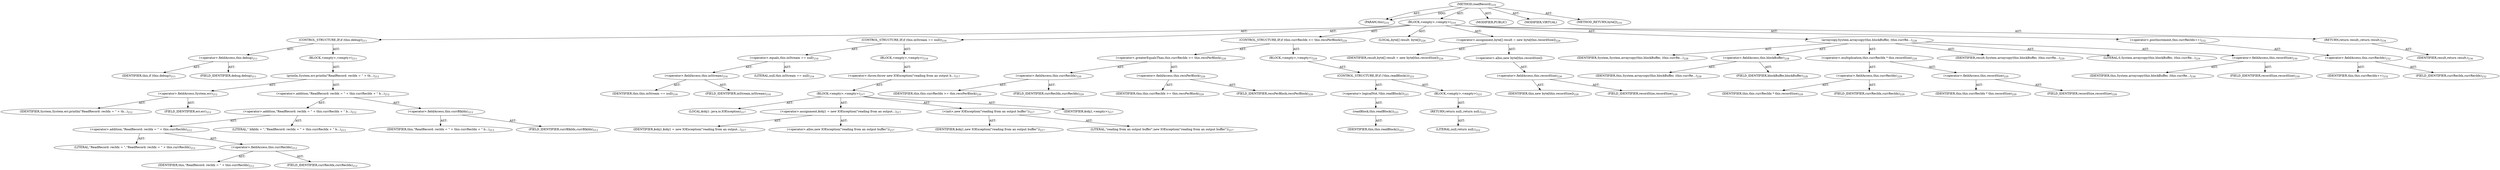 digraph "readRecord" {  
"111669149708" [label = <(METHOD,readRecord)<SUB>210</SUB>> ]
"115964116998" [label = <(PARAM,this)<SUB>210</SUB>> ]
"25769803797" [label = <(BLOCK,&lt;empty&gt;,&lt;empty&gt;)<SUB>210</SUB>> ]
"47244640264" [label = <(CONTROL_STRUCTURE,IF,if (this.debug))<SUB>211</SUB>> ]
"30064771149" [label = <(&lt;operator&gt;.fieldAccess,this.debug)<SUB>211</SUB>> ]
"68719476762" [label = <(IDENTIFIER,this,if (this.debug))<SUB>211</SUB>> ]
"55834574881" [label = <(FIELD_IDENTIFIER,debug,debug)<SUB>211</SUB>> ]
"25769803798" [label = <(BLOCK,&lt;empty&gt;,&lt;empty&gt;)<SUB>211</SUB>> ]
"30064771150" [label = <(println,System.err.println(&quot;ReadRecord: recIdx = &quot; + th...)<SUB>212</SUB>> ]
"30064771151" [label = <(&lt;operator&gt;.fieldAccess,System.err)<SUB>212</SUB>> ]
"68719476880" [label = <(IDENTIFIER,System,System.err.println(&quot;ReadRecord: recIdx = &quot; + th...)<SUB>212</SUB>> ]
"55834574882" [label = <(FIELD_IDENTIFIER,err,err)<SUB>212</SUB>> ]
"30064771152" [label = <(&lt;operator&gt;.addition,&quot;ReadRecord: recIdx = &quot; + this.currRecIdx + &quot; b...)<SUB>212</SUB>> ]
"30064771153" [label = <(&lt;operator&gt;.addition,&quot;ReadRecord: recIdx = &quot; + this.currRecIdx + &quot; b...)<SUB>212</SUB>> ]
"30064771154" [label = <(&lt;operator&gt;.addition,&quot;ReadRecord: recIdx = &quot; + this.currRecIdx)<SUB>212</SUB>> ]
"90194313231" [label = <(LITERAL,&quot;ReadRecord: recIdx = &quot;,&quot;ReadRecord: recIdx = &quot; + this.currRecIdx)<SUB>212</SUB>> ]
"30064771155" [label = <(&lt;operator&gt;.fieldAccess,this.currRecIdx)<SUB>212</SUB>> ]
"68719476763" [label = <(IDENTIFIER,this,&quot;ReadRecord: recIdx = &quot; + this.currRecIdx)<SUB>212</SUB>> ]
"55834574883" [label = <(FIELD_IDENTIFIER,currRecIdx,currRecIdx)<SUB>212</SUB>> ]
"90194313232" [label = <(LITERAL,&quot; blkIdx = &quot;,&quot;ReadRecord: recIdx = &quot; + this.currRecIdx + &quot; b...)<SUB>213</SUB>> ]
"30064771156" [label = <(&lt;operator&gt;.fieldAccess,this.currBlkIdx)<SUB>213</SUB>> ]
"68719476764" [label = <(IDENTIFIER,this,&quot;ReadRecord: recIdx = &quot; + this.currRecIdx + &quot; b...)<SUB>213</SUB>> ]
"55834574884" [label = <(FIELD_IDENTIFIER,currBlkIdx,currBlkIdx)<SUB>213</SUB>> ]
"47244640265" [label = <(CONTROL_STRUCTURE,IF,if (this.inStream == null))<SUB>216</SUB>> ]
"30064771157" [label = <(&lt;operator&gt;.equals,this.inStream == null)<SUB>216</SUB>> ]
"30064771158" [label = <(&lt;operator&gt;.fieldAccess,this.inStream)<SUB>216</SUB>> ]
"68719476765" [label = <(IDENTIFIER,this,this.inStream == null)<SUB>216</SUB>> ]
"55834574885" [label = <(FIELD_IDENTIFIER,inStream,inStream)<SUB>216</SUB>> ]
"90194313233" [label = <(LITERAL,null,this.inStream == null)<SUB>216</SUB>> ]
"25769803799" [label = <(BLOCK,&lt;empty&gt;,&lt;empty&gt;)<SUB>216</SUB>> ]
"30064771159" [label = <(&lt;operator&gt;.throw,throw new IOException(&quot;reading from an output b...)<SUB>217</SUB>> ]
"25769803800" [label = <(BLOCK,&lt;empty&gt;,&lt;empty&gt;)<SUB>217</SUB>> ]
"94489280515" [label = <(LOCAL,$obj1: java.io.IOException)<SUB>217</SUB>> ]
"30064771160" [label = <(&lt;operator&gt;.assignment,$obj1 = new IOException(&quot;reading from an output...)<SUB>217</SUB>> ]
"68719476881" [label = <(IDENTIFIER,$obj1,$obj1 = new IOException(&quot;reading from an output...)<SUB>217</SUB>> ]
"30064771161" [label = <(&lt;operator&gt;.alloc,new IOException(&quot;reading from an output buffer&quot;))<SUB>217</SUB>> ]
"30064771162" [label = <(&lt;init&gt;,new IOException(&quot;reading from an output buffer&quot;))<SUB>217</SUB>> ]
"68719476882" [label = <(IDENTIFIER,$obj1,new IOException(&quot;reading from an output buffer&quot;))<SUB>217</SUB>> ]
"90194313234" [label = <(LITERAL,&quot;reading from an output buffer&quot;,new IOException(&quot;reading from an output buffer&quot;))<SUB>217</SUB>> ]
"68719476883" [label = <(IDENTIFIER,$obj1,&lt;empty&gt;)<SUB>217</SUB>> ]
"47244640266" [label = <(CONTROL_STRUCTURE,IF,if (this.currRecIdx &gt;= this.recsPerBlock))<SUB>220</SUB>> ]
"30064771163" [label = <(&lt;operator&gt;.greaterEqualsThan,this.currRecIdx &gt;= this.recsPerBlock)<SUB>220</SUB>> ]
"30064771164" [label = <(&lt;operator&gt;.fieldAccess,this.currRecIdx)<SUB>220</SUB>> ]
"68719476766" [label = <(IDENTIFIER,this,this.currRecIdx &gt;= this.recsPerBlock)<SUB>220</SUB>> ]
"55834574886" [label = <(FIELD_IDENTIFIER,currRecIdx,currRecIdx)<SUB>220</SUB>> ]
"30064771165" [label = <(&lt;operator&gt;.fieldAccess,this.recsPerBlock)<SUB>220</SUB>> ]
"68719476767" [label = <(IDENTIFIER,this,this.currRecIdx &gt;= this.recsPerBlock)<SUB>220</SUB>> ]
"55834574887" [label = <(FIELD_IDENTIFIER,recsPerBlock,recsPerBlock)<SUB>220</SUB>> ]
"25769803801" [label = <(BLOCK,&lt;empty&gt;,&lt;empty&gt;)<SUB>220</SUB>> ]
"47244640267" [label = <(CONTROL_STRUCTURE,IF,if (!this.readBlock()))<SUB>221</SUB>> ]
"30064771166" [label = <(&lt;operator&gt;.logicalNot,!this.readBlock())<SUB>221</SUB>> ]
"30064771167" [label = <(readBlock,this.readBlock())<SUB>221</SUB>> ]
"68719476768" [label = <(IDENTIFIER,this,this.readBlock())<SUB>221</SUB>> ]
"25769803802" [label = <(BLOCK,&lt;empty&gt;,&lt;empty&gt;)<SUB>221</SUB>> ]
"146028888069" [label = <(RETURN,return null;,return null;)<SUB>222</SUB>> ]
"90194313235" [label = <(LITERAL,null,return null;)<SUB>222</SUB>> ]
"94489280516" [label = <(LOCAL,byte[] result: byte[])<SUB>226</SUB>> ]
"30064771168" [label = <(&lt;operator&gt;.assignment,byte[] result = new byte[this.recordSize])<SUB>226</SUB>> ]
"68719476884" [label = <(IDENTIFIER,result,byte[] result = new byte[this.recordSize])<SUB>226</SUB>> ]
"30064771169" [label = <(&lt;operator&gt;.alloc,new byte[this.recordSize])> ]
"30064771170" [label = <(&lt;operator&gt;.fieldAccess,this.recordSize)<SUB>226</SUB>> ]
"68719476769" [label = <(IDENTIFIER,this,new byte[this.recordSize])<SUB>226</SUB>> ]
"55834574888" [label = <(FIELD_IDENTIFIER,recordSize,recordSize)<SUB>226</SUB>> ]
"30064771171" [label = <(arraycopy,System.arraycopy(this.blockBuffer, (this.currRe...)<SUB>228</SUB>> ]
"68719476885" [label = <(IDENTIFIER,System,System.arraycopy(this.blockBuffer, (this.currRe...)<SUB>228</SUB>> ]
"30064771172" [label = <(&lt;operator&gt;.fieldAccess,this.blockBuffer)<SUB>228</SUB>> ]
"68719476770" [label = <(IDENTIFIER,this,System.arraycopy(this.blockBuffer, (this.currRe...)<SUB>228</SUB>> ]
"55834574889" [label = <(FIELD_IDENTIFIER,blockBuffer,blockBuffer)<SUB>228</SUB>> ]
"30064771173" [label = <(&lt;operator&gt;.multiplication,this.currRecIdx * this.recordSize)<SUB>229</SUB>> ]
"30064771174" [label = <(&lt;operator&gt;.fieldAccess,this.currRecIdx)<SUB>229</SUB>> ]
"68719476771" [label = <(IDENTIFIER,this,this.currRecIdx * this.recordSize)<SUB>229</SUB>> ]
"55834574890" [label = <(FIELD_IDENTIFIER,currRecIdx,currRecIdx)<SUB>229</SUB>> ]
"30064771175" [label = <(&lt;operator&gt;.fieldAccess,this.recordSize)<SUB>229</SUB>> ]
"68719476772" [label = <(IDENTIFIER,this,this.currRecIdx * this.recordSize)<SUB>229</SUB>> ]
"55834574891" [label = <(FIELD_IDENTIFIER,recordSize,recordSize)<SUB>229</SUB>> ]
"68719476886" [label = <(IDENTIFIER,result,System.arraycopy(this.blockBuffer, (this.currRe...)<SUB>229</SUB>> ]
"90194313236" [label = <(LITERAL,0,System.arraycopy(this.blockBuffer, (this.currRe...)<SUB>229</SUB>> ]
"30064771176" [label = <(&lt;operator&gt;.fieldAccess,this.recordSize)<SUB>230</SUB>> ]
"68719476773" [label = <(IDENTIFIER,this,System.arraycopy(this.blockBuffer, (this.currRe...)<SUB>230</SUB>> ]
"55834574892" [label = <(FIELD_IDENTIFIER,recordSize,recordSize)<SUB>230</SUB>> ]
"30064771177" [label = <(&lt;operator&gt;.postIncrement,this.currRecIdx++)<SUB>232</SUB>> ]
"30064771178" [label = <(&lt;operator&gt;.fieldAccess,this.currRecIdx)<SUB>232</SUB>> ]
"68719476774" [label = <(IDENTIFIER,this,this.currRecIdx++)<SUB>232</SUB>> ]
"55834574893" [label = <(FIELD_IDENTIFIER,currRecIdx,currRecIdx)<SUB>232</SUB>> ]
"146028888070" [label = <(RETURN,return result;,return result;)<SUB>234</SUB>> ]
"68719476887" [label = <(IDENTIFIER,result,return result;)<SUB>234</SUB>> ]
"133143986213" [label = <(MODIFIER,PUBLIC)> ]
"133143986214" [label = <(MODIFIER,VIRTUAL)> ]
"128849018892" [label = <(METHOD_RETURN,byte[])<SUB>210</SUB>> ]
  "111669149708" -> "115964116998"  [ label = "AST: "] 
  "111669149708" -> "25769803797"  [ label = "AST: "] 
  "111669149708" -> "133143986213"  [ label = "AST: "] 
  "111669149708" -> "133143986214"  [ label = "AST: "] 
  "111669149708" -> "128849018892"  [ label = "AST: "] 
  "25769803797" -> "47244640264"  [ label = "AST: "] 
  "25769803797" -> "47244640265"  [ label = "AST: "] 
  "25769803797" -> "47244640266"  [ label = "AST: "] 
  "25769803797" -> "94489280516"  [ label = "AST: "] 
  "25769803797" -> "30064771168"  [ label = "AST: "] 
  "25769803797" -> "30064771171"  [ label = "AST: "] 
  "25769803797" -> "30064771177"  [ label = "AST: "] 
  "25769803797" -> "146028888070"  [ label = "AST: "] 
  "47244640264" -> "30064771149"  [ label = "AST: "] 
  "47244640264" -> "25769803798"  [ label = "AST: "] 
  "30064771149" -> "68719476762"  [ label = "AST: "] 
  "30064771149" -> "55834574881"  [ label = "AST: "] 
  "25769803798" -> "30064771150"  [ label = "AST: "] 
  "30064771150" -> "30064771151"  [ label = "AST: "] 
  "30064771150" -> "30064771152"  [ label = "AST: "] 
  "30064771151" -> "68719476880"  [ label = "AST: "] 
  "30064771151" -> "55834574882"  [ label = "AST: "] 
  "30064771152" -> "30064771153"  [ label = "AST: "] 
  "30064771152" -> "30064771156"  [ label = "AST: "] 
  "30064771153" -> "30064771154"  [ label = "AST: "] 
  "30064771153" -> "90194313232"  [ label = "AST: "] 
  "30064771154" -> "90194313231"  [ label = "AST: "] 
  "30064771154" -> "30064771155"  [ label = "AST: "] 
  "30064771155" -> "68719476763"  [ label = "AST: "] 
  "30064771155" -> "55834574883"  [ label = "AST: "] 
  "30064771156" -> "68719476764"  [ label = "AST: "] 
  "30064771156" -> "55834574884"  [ label = "AST: "] 
  "47244640265" -> "30064771157"  [ label = "AST: "] 
  "47244640265" -> "25769803799"  [ label = "AST: "] 
  "30064771157" -> "30064771158"  [ label = "AST: "] 
  "30064771157" -> "90194313233"  [ label = "AST: "] 
  "30064771158" -> "68719476765"  [ label = "AST: "] 
  "30064771158" -> "55834574885"  [ label = "AST: "] 
  "25769803799" -> "30064771159"  [ label = "AST: "] 
  "30064771159" -> "25769803800"  [ label = "AST: "] 
  "25769803800" -> "94489280515"  [ label = "AST: "] 
  "25769803800" -> "30064771160"  [ label = "AST: "] 
  "25769803800" -> "30064771162"  [ label = "AST: "] 
  "25769803800" -> "68719476883"  [ label = "AST: "] 
  "30064771160" -> "68719476881"  [ label = "AST: "] 
  "30064771160" -> "30064771161"  [ label = "AST: "] 
  "30064771162" -> "68719476882"  [ label = "AST: "] 
  "30064771162" -> "90194313234"  [ label = "AST: "] 
  "47244640266" -> "30064771163"  [ label = "AST: "] 
  "47244640266" -> "25769803801"  [ label = "AST: "] 
  "30064771163" -> "30064771164"  [ label = "AST: "] 
  "30064771163" -> "30064771165"  [ label = "AST: "] 
  "30064771164" -> "68719476766"  [ label = "AST: "] 
  "30064771164" -> "55834574886"  [ label = "AST: "] 
  "30064771165" -> "68719476767"  [ label = "AST: "] 
  "30064771165" -> "55834574887"  [ label = "AST: "] 
  "25769803801" -> "47244640267"  [ label = "AST: "] 
  "47244640267" -> "30064771166"  [ label = "AST: "] 
  "47244640267" -> "25769803802"  [ label = "AST: "] 
  "30064771166" -> "30064771167"  [ label = "AST: "] 
  "30064771167" -> "68719476768"  [ label = "AST: "] 
  "25769803802" -> "146028888069"  [ label = "AST: "] 
  "146028888069" -> "90194313235"  [ label = "AST: "] 
  "30064771168" -> "68719476884"  [ label = "AST: "] 
  "30064771168" -> "30064771169"  [ label = "AST: "] 
  "30064771169" -> "30064771170"  [ label = "AST: "] 
  "30064771170" -> "68719476769"  [ label = "AST: "] 
  "30064771170" -> "55834574888"  [ label = "AST: "] 
  "30064771171" -> "68719476885"  [ label = "AST: "] 
  "30064771171" -> "30064771172"  [ label = "AST: "] 
  "30064771171" -> "30064771173"  [ label = "AST: "] 
  "30064771171" -> "68719476886"  [ label = "AST: "] 
  "30064771171" -> "90194313236"  [ label = "AST: "] 
  "30064771171" -> "30064771176"  [ label = "AST: "] 
  "30064771172" -> "68719476770"  [ label = "AST: "] 
  "30064771172" -> "55834574889"  [ label = "AST: "] 
  "30064771173" -> "30064771174"  [ label = "AST: "] 
  "30064771173" -> "30064771175"  [ label = "AST: "] 
  "30064771174" -> "68719476771"  [ label = "AST: "] 
  "30064771174" -> "55834574890"  [ label = "AST: "] 
  "30064771175" -> "68719476772"  [ label = "AST: "] 
  "30064771175" -> "55834574891"  [ label = "AST: "] 
  "30064771176" -> "68719476773"  [ label = "AST: "] 
  "30064771176" -> "55834574892"  [ label = "AST: "] 
  "30064771177" -> "30064771178"  [ label = "AST: "] 
  "30064771178" -> "68719476774"  [ label = "AST: "] 
  "30064771178" -> "55834574893"  [ label = "AST: "] 
  "146028888070" -> "68719476887"  [ label = "AST: "] 
  "111669149708" -> "115964116998"  [ label = "DDG: "] 
}
